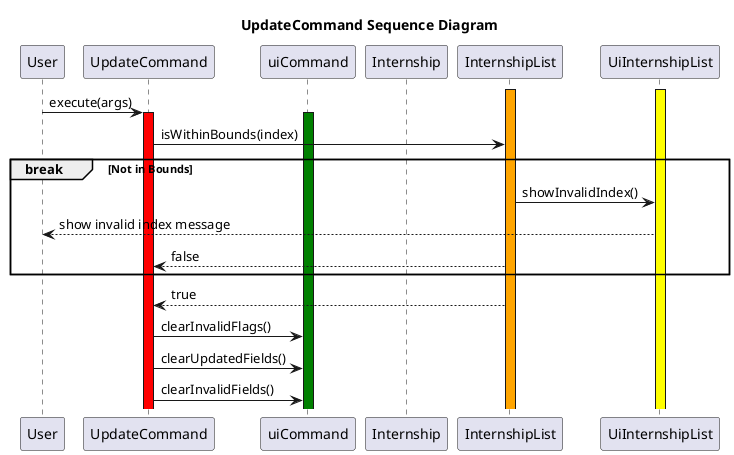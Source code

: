 @startuml
title UpdateCommand Sequence Diagram

participant User
participant UpdateCommand
participant uiCommand
participant Internship
participant InternshipList
participant UiInternshipList

activate InternshipList #orange
activate UiInternshipList #yellow

User -> UpdateCommand:execute(args)
activate UpdateCommand #red
activate uiCommand #green

UpdateCommand -> InternshipList:isWithinBounds(index)
break Not in Bounds
    InternshipList -> UiInternshipList:showInvalidIndex()
    UiInternshipList --> User:show invalid index message
    InternshipList --> UpdateCommand: false
end

InternshipList --> UpdateCommand: true

UpdateCommand -> uiCommand:clearInvalidFlags()
UpdateCommand -> uiCommand:clearUpdatedFields()
UpdateCommand -> uiCommand:clearInvalidFields()
@enduml